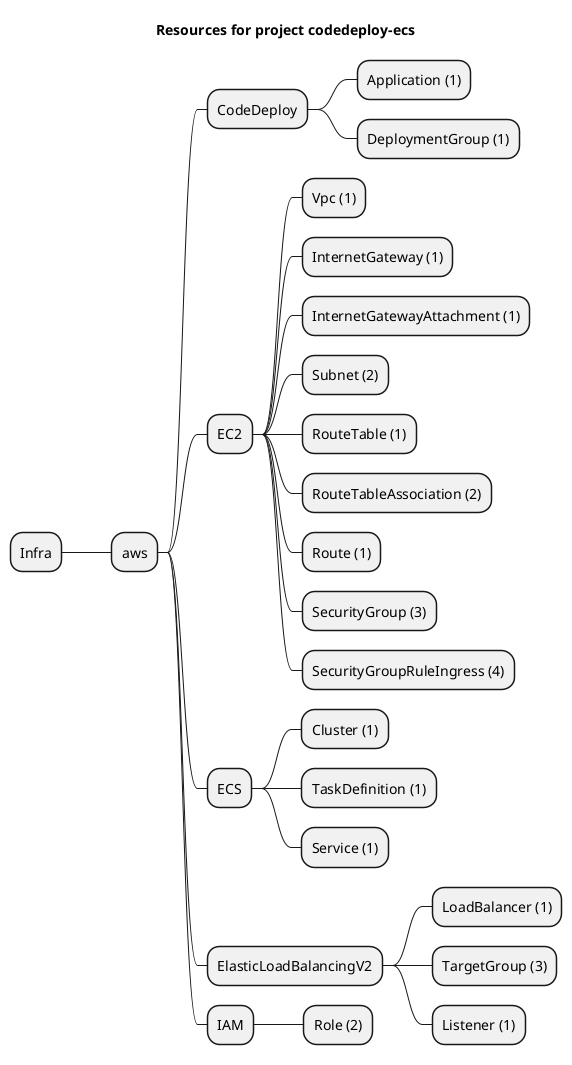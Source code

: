 @startmindmap
title Resources for project codedeploy-ecs
skinparam monochrome true
+ Infra
++ aws
+++ CodeDeploy
++++ Application (1)
++++ DeploymentGroup (1)
+++ EC2
++++ Vpc (1)
++++ InternetGateway (1)
++++ InternetGatewayAttachment (1)
++++ Subnet (2)
++++ RouteTable (1)
++++ RouteTableAssociation (2)
++++ Route (1)
++++ SecurityGroup (3)
++++ SecurityGroupRuleIngress (4)
+++ ECS
++++ Cluster (1)
++++ TaskDefinition (1)
++++ Service (1)
+++ ElasticLoadBalancingV2
++++ LoadBalancer (1)
++++ TargetGroup (3)
++++ Listener (1)
+++ IAM
++++ Role (2)
@endmindmap